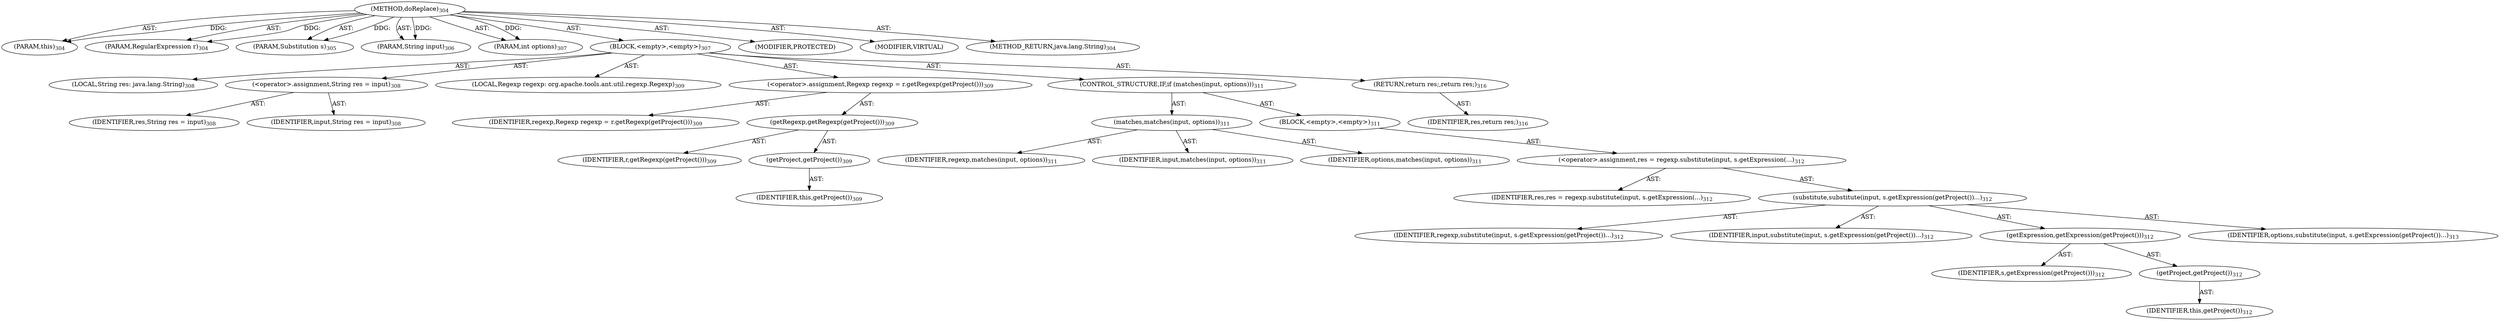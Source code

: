 digraph "doReplace" {  
"111669149706" [label = <(METHOD,doReplace)<SUB>304</SUB>> ]
"115964116996" [label = <(PARAM,this)<SUB>304</SUB>> ]
"115964117012" [label = <(PARAM,RegularExpression r)<SUB>304</SUB>> ]
"115964117013" [label = <(PARAM,Substitution s)<SUB>305</SUB>> ]
"115964117014" [label = <(PARAM,String input)<SUB>306</SUB>> ]
"115964117015" [label = <(PARAM,int options)<SUB>307</SUB>> ]
"25769803795" [label = <(BLOCK,&lt;empty&gt;,&lt;empty&gt;)<SUB>307</SUB>> ]
"94489280517" [label = <(LOCAL,String res: java.lang.String)<SUB>308</SUB>> ]
"30064771161" [label = <(&lt;operator&gt;.assignment,String res = input)<SUB>308</SUB>> ]
"68719476811" [label = <(IDENTIFIER,res,String res = input)<SUB>308</SUB>> ]
"68719476812" [label = <(IDENTIFIER,input,String res = input)<SUB>308</SUB>> ]
"94489280518" [label = <(LOCAL,Regexp regexp: org.apache.tools.ant.util.regexp.Regexp)<SUB>309</SUB>> ]
"30064771162" [label = <(&lt;operator&gt;.assignment,Regexp regexp = r.getRegexp(getProject()))<SUB>309</SUB>> ]
"68719476813" [label = <(IDENTIFIER,regexp,Regexp regexp = r.getRegexp(getProject()))<SUB>309</SUB>> ]
"30064771163" [label = <(getRegexp,getRegexp(getProject()))<SUB>309</SUB>> ]
"68719476814" [label = <(IDENTIFIER,r,getRegexp(getProject()))<SUB>309</SUB>> ]
"30064771164" [label = <(getProject,getProject())<SUB>309</SUB>> ]
"68719476740" [label = <(IDENTIFIER,this,getProject())<SUB>309</SUB>> ]
"47244640261" [label = <(CONTROL_STRUCTURE,IF,if (matches(input, options)))<SUB>311</SUB>> ]
"30064771165" [label = <(matches,matches(input, options))<SUB>311</SUB>> ]
"68719476815" [label = <(IDENTIFIER,regexp,matches(input, options))<SUB>311</SUB>> ]
"68719476816" [label = <(IDENTIFIER,input,matches(input, options))<SUB>311</SUB>> ]
"68719476817" [label = <(IDENTIFIER,options,matches(input, options))<SUB>311</SUB>> ]
"25769803796" [label = <(BLOCK,&lt;empty&gt;,&lt;empty&gt;)<SUB>311</SUB>> ]
"30064771166" [label = <(&lt;operator&gt;.assignment,res = regexp.substitute(input, s.getExpression(...)<SUB>312</SUB>> ]
"68719476818" [label = <(IDENTIFIER,res,res = regexp.substitute(input, s.getExpression(...)<SUB>312</SUB>> ]
"30064771167" [label = <(substitute,substitute(input, s.getExpression(getProject())...)<SUB>312</SUB>> ]
"68719476819" [label = <(IDENTIFIER,regexp,substitute(input, s.getExpression(getProject())...)<SUB>312</SUB>> ]
"68719476820" [label = <(IDENTIFIER,input,substitute(input, s.getExpression(getProject())...)<SUB>312</SUB>> ]
"30064771168" [label = <(getExpression,getExpression(getProject()))<SUB>312</SUB>> ]
"68719476821" [label = <(IDENTIFIER,s,getExpression(getProject()))<SUB>312</SUB>> ]
"30064771169" [label = <(getProject,getProject())<SUB>312</SUB>> ]
"68719476741" [label = <(IDENTIFIER,this,getProject())<SUB>312</SUB>> ]
"68719476822" [label = <(IDENTIFIER,options,substitute(input, s.getExpression(getProject())...)<SUB>313</SUB>> ]
"146028888066" [label = <(RETURN,return res;,return res;)<SUB>316</SUB>> ]
"68719476823" [label = <(IDENTIFIER,res,return res;)<SUB>316</SUB>> ]
"133143986204" [label = <(MODIFIER,PROTECTED)> ]
"133143986205" [label = <(MODIFIER,VIRTUAL)> ]
"128849018890" [label = <(METHOD_RETURN,java.lang.String)<SUB>304</SUB>> ]
  "111669149706" -> "115964116996"  [ label = "AST: "] 
  "111669149706" -> "115964117012"  [ label = "AST: "] 
  "111669149706" -> "115964117013"  [ label = "AST: "] 
  "111669149706" -> "115964117014"  [ label = "AST: "] 
  "111669149706" -> "115964117015"  [ label = "AST: "] 
  "111669149706" -> "25769803795"  [ label = "AST: "] 
  "111669149706" -> "133143986204"  [ label = "AST: "] 
  "111669149706" -> "133143986205"  [ label = "AST: "] 
  "111669149706" -> "128849018890"  [ label = "AST: "] 
  "25769803795" -> "94489280517"  [ label = "AST: "] 
  "25769803795" -> "30064771161"  [ label = "AST: "] 
  "25769803795" -> "94489280518"  [ label = "AST: "] 
  "25769803795" -> "30064771162"  [ label = "AST: "] 
  "25769803795" -> "47244640261"  [ label = "AST: "] 
  "25769803795" -> "146028888066"  [ label = "AST: "] 
  "30064771161" -> "68719476811"  [ label = "AST: "] 
  "30064771161" -> "68719476812"  [ label = "AST: "] 
  "30064771162" -> "68719476813"  [ label = "AST: "] 
  "30064771162" -> "30064771163"  [ label = "AST: "] 
  "30064771163" -> "68719476814"  [ label = "AST: "] 
  "30064771163" -> "30064771164"  [ label = "AST: "] 
  "30064771164" -> "68719476740"  [ label = "AST: "] 
  "47244640261" -> "30064771165"  [ label = "AST: "] 
  "47244640261" -> "25769803796"  [ label = "AST: "] 
  "30064771165" -> "68719476815"  [ label = "AST: "] 
  "30064771165" -> "68719476816"  [ label = "AST: "] 
  "30064771165" -> "68719476817"  [ label = "AST: "] 
  "25769803796" -> "30064771166"  [ label = "AST: "] 
  "30064771166" -> "68719476818"  [ label = "AST: "] 
  "30064771166" -> "30064771167"  [ label = "AST: "] 
  "30064771167" -> "68719476819"  [ label = "AST: "] 
  "30064771167" -> "68719476820"  [ label = "AST: "] 
  "30064771167" -> "30064771168"  [ label = "AST: "] 
  "30064771167" -> "68719476822"  [ label = "AST: "] 
  "30064771168" -> "68719476821"  [ label = "AST: "] 
  "30064771168" -> "30064771169"  [ label = "AST: "] 
  "30064771169" -> "68719476741"  [ label = "AST: "] 
  "146028888066" -> "68719476823"  [ label = "AST: "] 
  "111669149706" -> "115964116996"  [ label = "DDG: "] 
  "111669149706" -> "115964117012"  [ label = "DDG: "] 
  "111669149706" -> "115964117013"  [ label = "DDG: "] 
  "111669149706" -> "115964117014"  [ label = "DDG: "] 
  "111669149706" -> "115964117015"  [ label = "DDG: "] 
}
